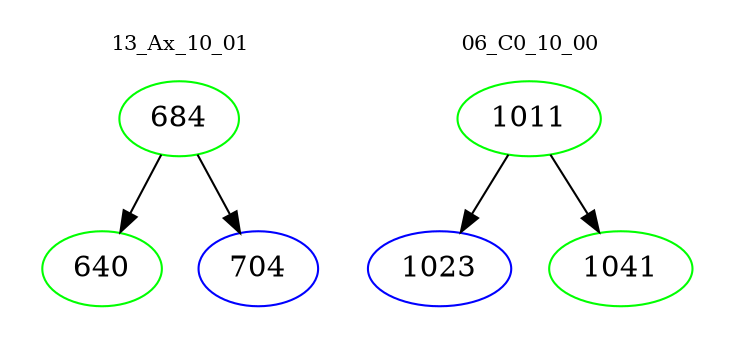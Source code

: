 digraph{
subgraph cluster_0 {
color = white
label = "13_Ax_10_01";
fontsize=10;
T0_684 [label="684", color="green"]
T0_684 -> T0_640 [color="black"]
T0_640 [label="640", color="green"]
T0_684 -> T0_704 [color="black"]
T0_704 [label="704", color="blue"]
}
subgraph cluster_1 {
color = white
label = "06_C0_10_00";
fontsize=10;
T1_1011 [label="1011", color="green"]
T1_1011 -> T1_1023 [color="black"]
T1_1023 [label="1023", color="blue"]
T1_1011 -> T1_1041 [color="black"]
T1_1041 [label="1041", color="green"]
}
}
